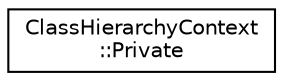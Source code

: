 digraph "类继承关系图"
{
 // INTERACTIVE_SVG=YES
 // LATEX_PDF_SIZE
  edge [fontname="Helvetica",fontsize="10",labelfontname="Helvetica",labelfontsize="10"];
  node [fontname="Helvetica",fontsize="10",shape=record];
  rankdir="LR";
  Node0 [label="ClassHierarchyContext\l::Private",height=0.2,width=0.4,color="black", fillcolor="white", style="filled",URL="$d4/d86/class_class_hierarchy_context_1_1_private.html",tooltip=" "];
}
